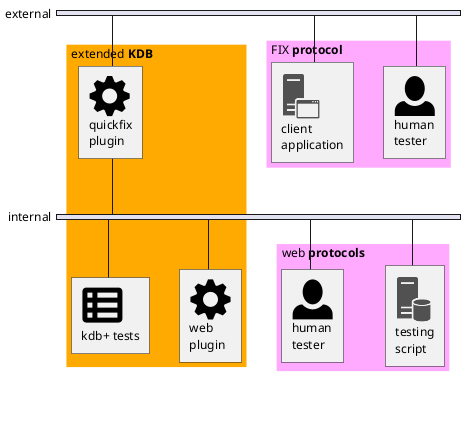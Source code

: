 // plantuml.com
@startuml
!include <office/Servers/application_server>
!include <office/Servers/database_server>

nwdiag {

  group {
    color = "#FFAA00";
    description = "extended <b>KDB</b>";
    quickfix_plugin;
    q_tests;
    web_plugin;
  }

  group {
    color = "#FFAAFF";
    description = "FIX <b>protocol</b>";
    clients;
    tester0;
  }
 
  network external {
    clients [description="<$application_server>\nclient\napplication"];
    tester0 [description="<&person*5>\nhuman\ntester"];
    quickfix_plugin [description="<&cog*5>\nquickfix\nplugin"];
    }
 
  network internal {
    q_tests [description="<&spreadsheet*5>\nkdb+ tests"];
    quickfix_plugin;
    web_plugin [description="<&cog*5>\nweb\nplugin"];
    tester1 [description="<&person*5>\nhuman\ntester"];
    tester2 [description="<$database_server>\ntesting\nscript"];

	  group {
	    color = "#FFAAFF";
	    description = "web <b>protocols</b>";
	    tester1;
	    tester2; 
	  }
    }
}
@enduml
